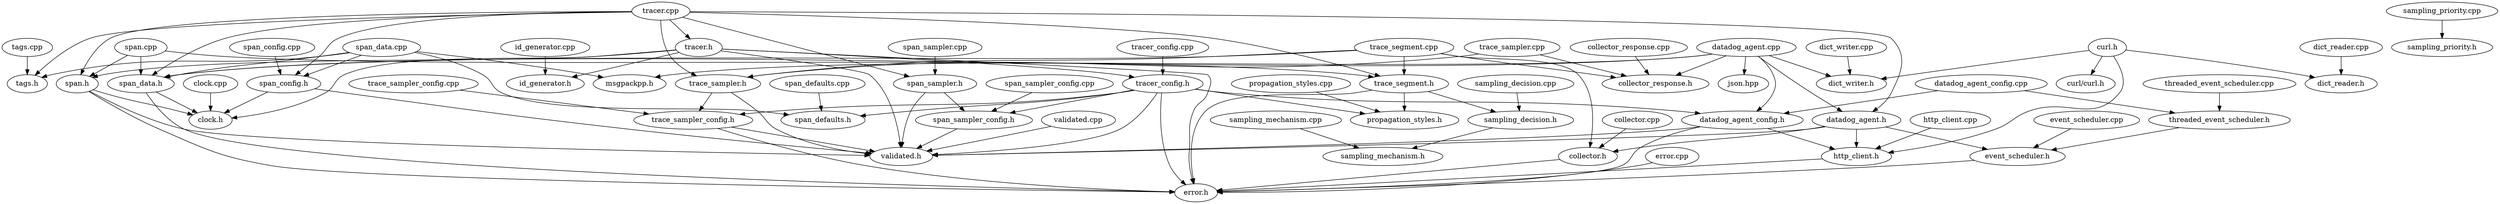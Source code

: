 digraph G {
	node0 [label="span_data.cpp"];
	node1 [label="threaded_event_scheduler.cpp"];
	node2 [label="trace_segment.h"];
	node3 [label="dict_writer.h"];
	node4 [label="json.hpp"];
	node5 [label="collector.cpp"];
	node6 [label="span_sampler.h"];
	node7 [label="id_generator.cpp"];
	node8 [label="dict_reader.cpp"];
	node9 [label="sampling_decision.cpp"];
	node10 [label="trace_sampler.cpp"];
	node11 [label="tracer_config.h"];
	node12 [label="tags.h"];
	node13 [label="curl/curl.h"];
	node14 [label="sampling_priority.cpp"];
	node15 [label="span_sampler.cpp"];
	node16 [label="collector.h"];
	node17 [label="collector_response.h"];
	node18 [label="span.h"];
	node19 [label="trace_sampler.h"];
	node20 [label="span_config.cpp"];
	node21 [label="dict_writer.cpp"];
	node22 [label="sampling_mechanism.cpp"];
	node23 [label="span_config.h"];
	node24 [label="trace_sampler_config.cpp"];
	node25 [label="datadog_agent.cpp"];
	node26 [label="validated.h"];
	node27 [label="id_generator.h"];
	node28 [label="tracer_config.cpp"];
	node29 [label="datadog_agent_config.h"];
	node30 [label="sampling_decision.h"];
	node31 [label="span_data.h"];
	node32 [label="sampling_mechanism.h"];
	node33 [label="msgpackpp.h"];
	node34 [label="http_client.cpp"];
	node35 [label="span_sampler_config.h"];
	node36 [label="validated.cpp"];
	node37 [label="propagation_styles.cpp"];
	node38 [label="datadog_agent_config.cpp"];
	node39 [label="dict_reader.h"];
	node40 [label="tracer.cpp"];
	node41 [label="span.cpp"];
	node42 [label="event_scheduler.cpp"];
	node43 [label="http_client.h"];
	node44 [label="clock.cpp"];
	node45 [label="datadog_agent.h"];
	node46 [label="sampling_priority.h"];
	node47 [label="collector_response.cpp"];
	node48 [label="error.h"];
	node49 [label="event_scheduler.h"];
	node50 [label="propagation_styles.h"];
	node51 [label="clock.h"];
	node52 [label="error.cpp"];
	node53 [label="trace_sampler_config.h"];
	node54 [label="span_defaults.h"];
	node55 [label="tags.cpp"];
	node56 [label="curl.h"];
	node57 [label="span_defaults.cpp"];
	node58 [label="trace_segment.cpp"];
	node59 [label="tracer.h"];
	node60 [label="span_sampler_config.cpp"];
	node61 [label="threaded_event_scheduler.h"];
	subgraph U {
		edge [dir=none];
	}
	subgraph D {
		node0 -> node23 [];
		node0 -> node31 [];
		node0 -> node12 [];
		node0 -> node33 [];
		node0 -> node54 [];
		node1 -> node61 [];
		node2 -> node50 [];
		node2 -> node30 [];
		node2 -> node48 [];
		node5 -> node16 [];
		node6 -> node35 [];
		node6 -> node26 [];
		node7 -> node27 [];
		node8 -> node39 [];
		node9 -> node30 [];
		node10 -> node19 [];
		node10 -> node17 [];
		node11 -> node35 [];
		node11 -> node29 [];
		node11 -> node53 [];
		node11 -> node26 [];
		node11 -> node48 [];
		node11 -> node50 [];
		node11 -> node54 [];
		node14 -> node46 [];
		node15 -> node6 [];
		node16 -> node48 [];
		node18 -> node51 [];
		node18 -> node26 [];
		node18 -> node48 [];
		node19 -> node53 [];
		node19 -> node26 [];
		node20 -> node23 [];
		node21 -> node3 [];
		node22 -> node32 [];
		node23 -> node51 [];
		node23 -> node26 [];
		node24 -> node53 [];
		node25 -> node33 [];
		node25 -> node3 [];
		node25 -> node29 [];
		node25 -> node17 [];
		node25 -> node4 [];
		node25 -> node31 [];
		node25 -> node45 [];
		node28 -> node11 [];
		node29 -> node43 [];
		node29 -> node26 [];
		node29 -> node48 [];
		node30 -> node32 [];
		node31 -> node51 [];
		node31 -> node48 [];
		node34 -> node43 [];
		node35 -> node26 [];
		node36 -> node26 [];
		node37 -> node50 [];
		node38 -> node29 [];
		node38 -> node61 [];
		node40 -> node2 [];
		node40 -> node23 [];
		node40 -> node59 [];
		node40 -> node19 [];
		node40 -> node6 [];
		node40 -> node31 [];
		node40 -> node18 [];
		node40 -> node45 [];
		node40 -> node12 [];
		node41 -> node2 [];
		node41 -> node31 [];
		node41 -> node18 [];
		node42 -> node49 [];
		node43 -> node48 [];
		node44 -> node51 [];
		node45 -> node16 [];
		node45 -> node43 [];
		node45 -> node49 [];
		node45 -> node26 [];
		node47 -> node17 [];
		node49 -> node48 [];
		node52 -> node48 [];
		node53 -> node26 [];
		node53 -> node48 [];
		node55 -> node12 [];
		node56 -> node13 [];
		node56 -> node3 [];
		node56 -> node43 [];
		node56 -> node39 [];
		node57 -> node54 [];
		node58 -> node2 [];
		node58 -> node16 [];
		node58 -> node19 [];
		node58 -> node17 [];
		node58 -> node31 [];
		node59 -> node51 [];
		node59 -> node27 [];
		node59 -> node11 [];
		node59 -> node18 [];
		node59 -> node26 [];
		node59 -> node48 [];
		node60 -> node35 [];
		node61 -> node49 [];
	}
}
